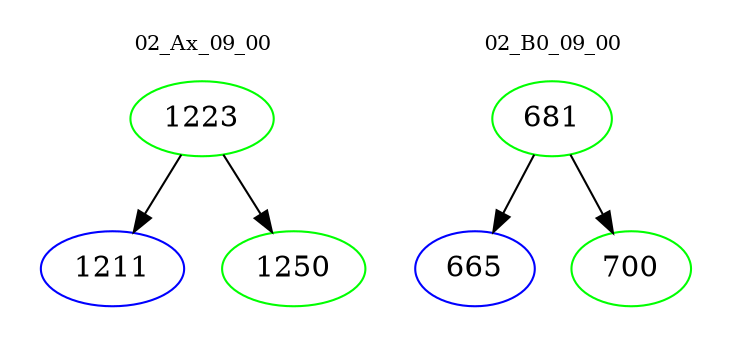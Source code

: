 digraph{
subgraph cluster_0 {
color = white
label = "02_Ax_09_00";
fontsize=10;
T0_1223 [label="1223", color="green"]
T0_1223 -> T0_1211 [color="black"]
T0_1211 [label="1211", color="blue"]
T0_1223 -> T0_1250 [color="black"]
T0_1250 [label="1250", color="green"]
}
subgraph cluster_1 {
color = white
label = "02_B0_09_00";
fontsize=10;
T1_681 [label="681", color="green"]
T1_681 -> T1_665 [color="black"]
T1_665 [label="665", color="blue"]
T1_681 -> T1_700 [color="black"]
T1_700 [label="700", color="green"]
}
}
